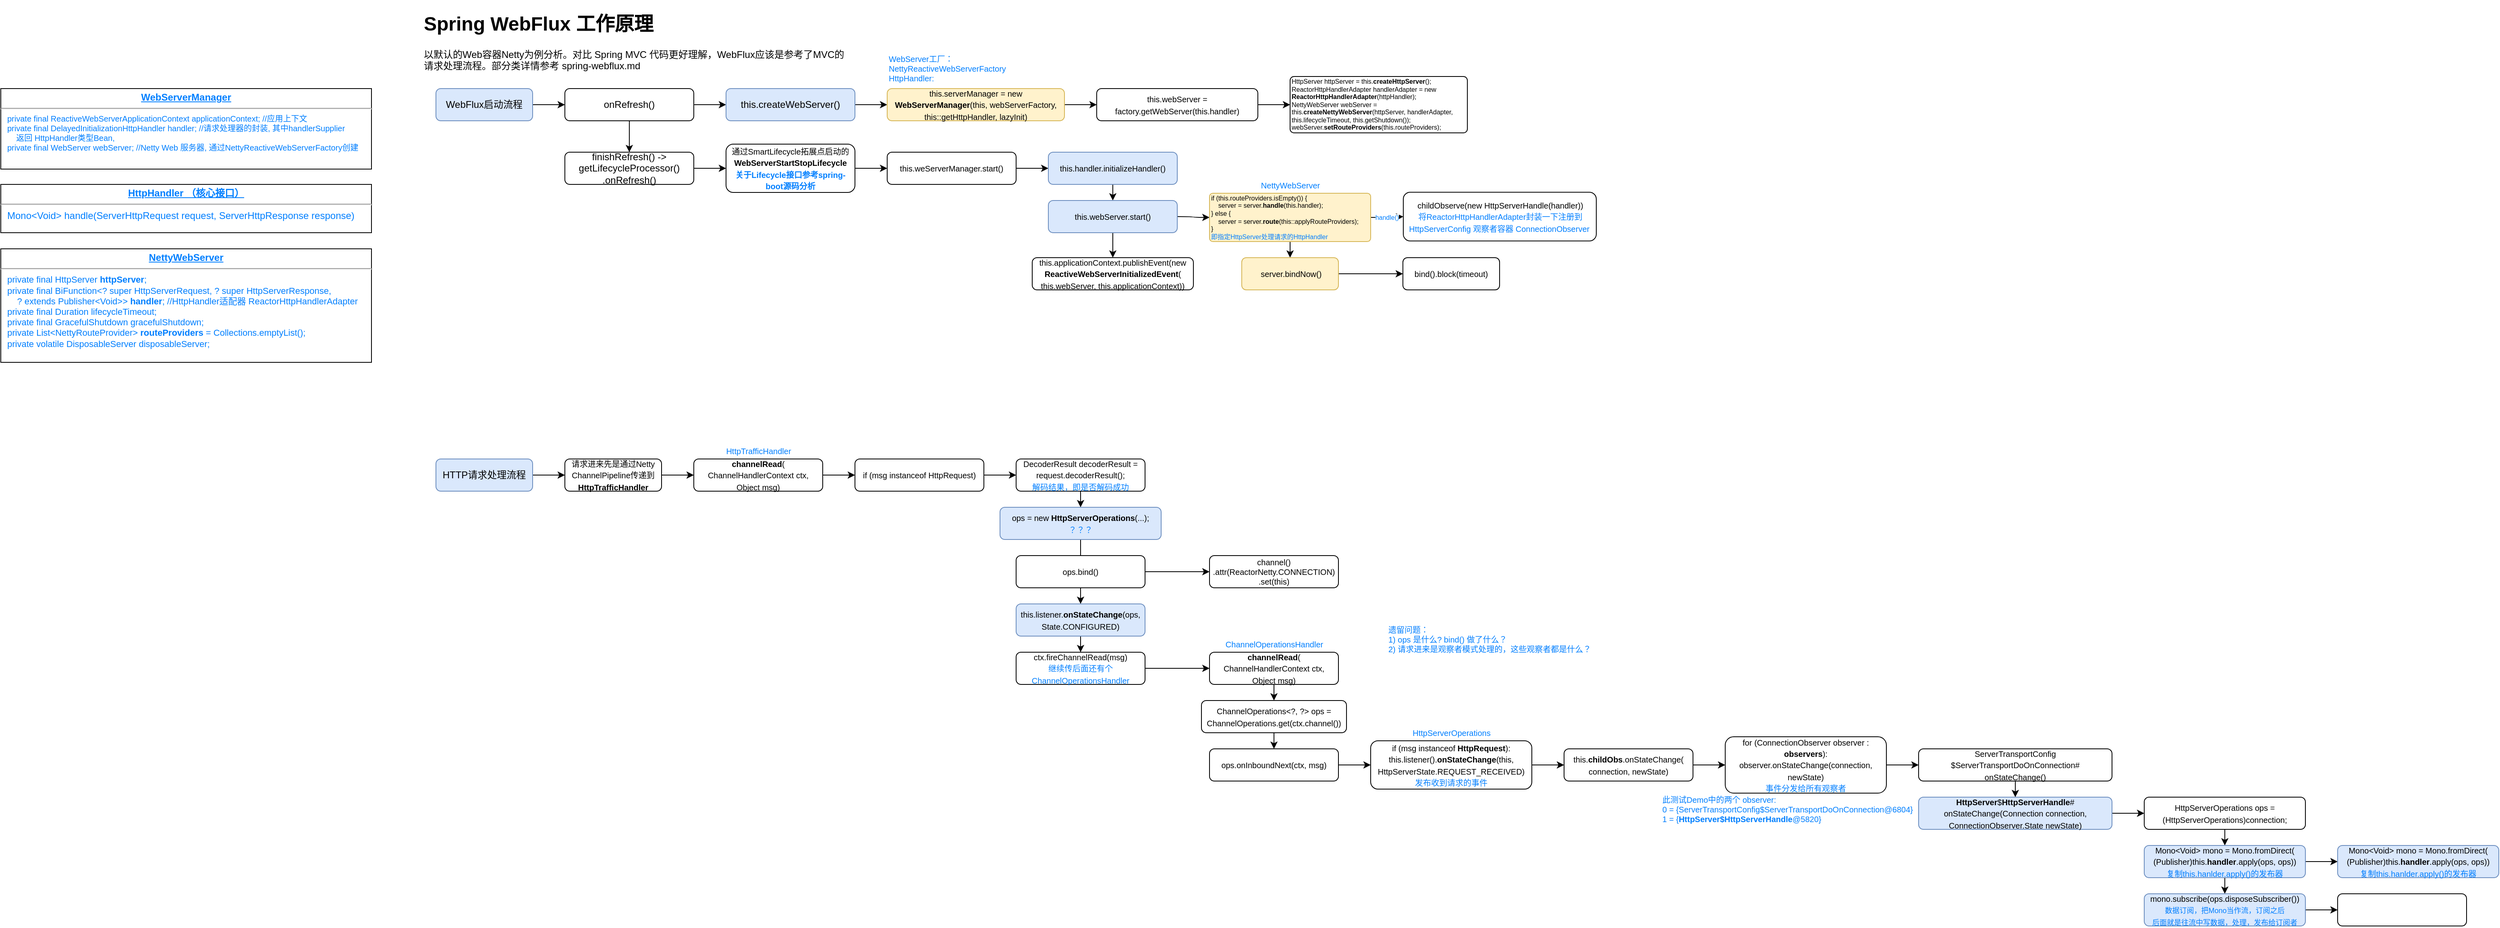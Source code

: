 <mxfile version="16.1.2" type="device"><diagram id="iSWdhjoEdZ9vD-kwwMz-" name="第 1 页"><mxGraphModel dx="2047" dy="766" grid="1" gridSize="10" guides="1" tooltips="1" connect="1" arrows="1" fold="1" page="1" pageScale="1" pageWidth="827" pageHeight="1169" math="0" shadow="0"><root><mxCell id="0"/><mxCell id="1" parent="0"/><mxCell id="vMggFInSj8QK2eP6reTc-1" value="&lt;h1&gt;Spring WebFlux 工作原理&lt;/h1&gt;&lt;p&gt;以默认的Web容器Netty为例分析。对比 Spring MVC 代码更好理解，WebFlux应该是参考了MVC的请求处理流程。部分类详情参考 spring-webflux.md&lt;/p&gt;" style="text;html=1;strokeColor=none;fillColor=none;spacing=5;spacingTop=-20;whiteSpace=wrap;overflow=hidden;rounded=0;" vertex="1" parent="1"><mxGeometry x="20" y="20" width="540" height="80" as="geometry"/></mxCell><mxCell id="vMggFInSj8QK2eP6reTc-5" value="" style="edgeStyle=orthogonalEdgeStyle;rounded=0;orthogonalLoop=1;jettySize=auto;html=1;" edge="1" parent="1" source="vMggFInSj8QK2eP6reTc-2" target="vMggFInSj8QK2eP6reTc-4"><mxGeometry relative="1" as="geometry"/></mxCell><mxCell id="vMggFInSj8QK2eP6reTc-2" value="HTTP请求处理流程" style="rounded=1;whiteSpace=wrap;html=1;fillColor=#dae8fc;strokeColor=#6c8ebf;" vertex="1" parent="1"><mxGeometry x="40" y="580" width="120" height="40" as="geometry"/></mxCell><mxCell id="vMggFInSj8QK2eP6reTc-69" value="" style="edgeStyle=orthogonalEdgeStyle;curved=1;rounded=0;orthogonalLoop=1;jettySize=auto;html=1;fontSize=10;fontColor=#007FFF;" edge="1" parent="1" source="vMggFInSj8QK2eP6reTc-3" target="vMggFInSj8QK2eP6reTc-68"><mxGeometry relative="1" as="geometry"/></mxCell><mxCell id="vMggFInSj8QK2eP6reTc-3" value="WebFlux启动流程" style="rounded=1;whiteSpace=wrap;html=1;fillColor=#dae8fc;strokeColor=#6c8ebf;" vertex="1" parent="1"><mxGeometry x="40" y="120" width="120" height="40" as="geometry"/></mxCell><mxCell id="vMggFInSj8QK2eP6reTc-7" value="" style="edgeStyle=orthogonalEdgeStyle;rounded=0;orthogonalLoop=1;jettySize=auto;html=1;fontSize=10;curved=1;" edge="1" parent="1" source="vMggFInSj8QK2eP6reTc-4" target="vMggFInSj8QK2eP6reTc-6"><mxGeometry relative="1" as="geometry"/></mxCell><mxCell id="vMggFInSj8QK2eP6reTc-4" value="&lt;font style=&quot;font-size: 10px&quot;&gt;&lt;span&gt;请求进来先是通过Netty ChannelPipeline传递到&lt;/span&gt;&lt;br&gt;&lt;span&gt;&lt;b&gt;HttpTrafficHandler&lt;/b&gt;&lt;/span&gt;&lt;br&gt;&lt;/font&gt;" style="rounded=1;whiteSpace=wrap;html=1;" vertex="1" parent="1"><mxGeometry x="200" y="580" width="120" height="40" as="geometry"/></mxCell><mxCell id="vMggFInSj8QK2eP6reTc-10" value="" style="edgeStyle=orthogonalEdgeStyle;rounded=0;orthogonalLoop=1;jettySize=auto;html=1;fontSize=10;fontColor=#007FFF;curved=1;" edge="1" parent="1" source="vMggFInSj8QK2eP6reTc-6" target="vMggFInSj8QK2eP6reTc-9"><mxGeometry relative="1" as="geometry"/></mxCell><mxCell id="vMggFInSj8QK2eP6reTc-6" value="&lt;font&gt;&lt;span style=&quot;font-size: 10px&quot;&gt;&lt;b&gt;channelRead&lt;/b&gt;(&lt;br&gt;ChannelHandlerContext ctx, &lt;br&gt;Object msg)&lt;/span&gt;&lt;br&gt;&lt;/font&gt;" style="rounded=1;whiteSpace=wrap;html=1;" vertex="1" parent="1"><mxGeometry x="360" y="580" width="160" height="40" as="geometry"/></mxCell><mxCell id="vMggFInSj8QK2eP6reTc-8" value="&lt;font color=&quot;#007fff&quot;&gt;HttpTrafficHandler&lt;/font&gt;" style="text;html=1;align=center;verticalAlign=middle;resizable=0;points=[];autosize=1;strokeColor=none;fillColor=none;fontSize=10;" vertex="1" parent="1"><mxGeometry x="390" y="560" width="100" height="20" as="geometry"/></mxCell><mxCell id="vMggFInSj8QK2eP6reTc-12" value="" style="edgeStyle=orthogonalEdgeStyle;rounded=0;orthogonalLoop=1;jettySize=auto;html=1;fontSize=10;fontColor=#007FFF;curved=1;" edge="1" parent="1" source="vMggFInSj8QK2eP6reTc-9" target="vMggFInSj8QK2eP6reTc-11"><mxGeometry relative="1" as="geometry"/></mxCell><mxCell id="vMggFInSj8QK2eP6reTc-9" value="&lt;font&gt;&lt;span style=&quot;font-size: 10px&quot;&gt;if (msg instanceof HttpRequest)&lt;/span&gt;&lt;br&gt;&lt;/font&gt;" style="rounded=1;whiteSpace=wrap;html=1;" vertex="1" parent="1"><mxGeometry x="560" y="580" width="160" height="40" as="geometry"/></mxCell><mxCell id="vMggFInSj8QK2eP6reTc-14" value="" style="edgeStyle=orthogonalEdgeStyle;curved=1;rounded=0;orthogonalLoop=1;jettySize=auto;html=1;fontSize=10;fontColor=#007FFF;" edge="1" parent="1" source="vMggFInSj8QK2eP6reTc-11" target="vMggFInSj8QK2eP6reTc-13"><mxGeometry relative="1" as="geometry"/></mxCell><mxCell id="vMggFInSj8QK2eP6reTc-11" value="&lt;font&gt;&lt;span style=&quot;font-size: 10px&quot;&gt;DecoderResult decoderResult = request.decoderResult();&lt;br&gt;&lt;/span&gt;&lt;font style=&quot;font-size: 10px&quot; color=&quot;#007fff&quot;&gt;解码结果，即是否解码成功&lt;/font&gt;&lt;br&gt;&lt;/font&gt;" style="rounded=1;whiteSpace=wrap;html=1;" vertex="1" parent="1"><mxGeometry x="760" y="580" width="160" height="40" as="geometry"/></mxCell><mxCell id="vMggFInSj8QK2eP6reTc-16" value="" style="edgeStyle=orthogonalEdgeStyle;curved=1;rounded=0;orthogonalLoop=1;jettySize=auto;html=1;fontSize=10;fontColor=#007FFF;" edge="1" parent="1" source="vMggFInSj8QK2eP6reTc-13" target="vMggFInSj8QK2eP6reTc-15"><mxGeometry relative="1" as="geometry"/></mxCell><mxCell id="vMggFInSj8QK2eP6reTc-13" value="&lt;font style=&quot;font-size: 10px&quot;&gt;&lt;span&gt;ops = new &lt;b&gt;HttpServerOperations&lt;/b&gt;(...);&lt;/span&gt;&lt;span&gt;&lt;br&gt;&lt;/span&gt;&lt;font color=&quot;#007fff&quot; style=&quot;font-size: 10px&quot;&gt;？？？&lt;/font&gt;&lt;br&gt;&lt;/font&gt;" style="rounded=1;whiteSpace=wrap;html=1;fillColor=#dae8fc;strokeColor=#6c8ebf;" vertex="1" parent="1"><mxGeometry x="740" y="640" width="200" height="40" as="geometry"/></mxCell><mxCell id="vMggFInSj8QK2eP6reTc-18" value="" style="edgeStyle=orthogonalEdgeStyle;curved=1;rounded=0;orthogonalLoop=1;jettySize=auto;html=1;fontSize=10;fontColor=#007FFF;" edge="1" parent="1" source="vMggFInSj8QK2eP6reTc-15" target="vMggFInSj8QK2eP6reTc-17"><mxGeometry relative="1" as="geometry"/></mxCell><mxCell id="vMggFInSj8QK2eP6reTc-15" value="&lt;font&gt;&lt;span style=&quot;font-size: 10px&quot;&gt;this.listener.&lt;b&gt;onStateChange&lt;/b&gt;(ops, State.CONFIGURED)&lt;/span&gt;&lt;br&gt;&lt;/font&gt;" style="rounded=1;whiteSpace=wrap;html=1;fillColor=#dae8fc;strokeColor=#6c8ebf;" vertex="1" parent="1"><mxGeometry x="760" y="760" width="160" height="40" as="geometry"/></mxCell><mxCell id="vMggFInSj8QK2eP6reTc-20" value="" style="edgeStyle=orthogonalEdgeStyle;curved=1;rounded=0;orthogonalLoop=1;jettySize=auto;html=1;fontSize=10;fontColor=#007FFF;" edge="1" parent="1" source="vMggFInSj8QK2eP6reTc-17" target="vMggFInSj8QK2eP6reTc-19"><mxGeometry relative="1" as="geometry"><Array as="points"><mxPoint x="990" y="840"/><mxPoint x="990" y="840"/></Array></mxGeometry></mxCell><mxCell id="vMggFInSj8QK2eP6reTc-17" value="&lt;font&gt;&lt;span style=&quot;font-size: 10px&quot;&gt;ctx.fireChannelRead(msg)&lt;br&gt;&lt;/span&gt;&lt;font style=&quot;font-size: 10px&quot; color=&quot;#007fff&quot;&gt;继续传后面还有个ChannelOperationsHandler&lt;/font&gt;&lt;br&gt;&lt;/font&gt;" style="rounded=1;whiteSpace=wrap;html=1;" vertex="1" parent="1"><mxGeometry x="760" y="820" width="160" height="40" as="geometry"/></mxCell><mxCell id="vMggFInSj8QK2eP6reTc-23" value="" style="edgeStyle=orthogonalEdgeStyle;curved=1;rounded=0;orthogonalLoop=1;jettySize=auto;html=1;fontSize=10;fontColor=#007FFF;" edge="1" parent="1" source="vMggFInSj8QK2eP6reTc-19" target="vMggFInSj8QK2eP6reTc-22"><mxGeometry relative="1" as="geometry"/></mxCell><mxCell id="vMggFInSj8QK2eP6reTc-19" value="&lt;font&gt;&lt;font style=&quot;font-size: 10px&quot;&gt;&lt;b&gt;channelRead&lt;/b&gt;(&lt;br&gt;ChannelHandlerContext ctx, &lt;br&gt;Object msg)&lt;/font&gt;&lt;br&gt;&lt;/font&gt;" style="rounded=1;whiteSpace=wrap;html=1;" vertex="1" parent="1"><mxGeometry x="1000" y="820" width="160" height="40" as="geometry"/></mxCell><mxCell id="vMggFInSj8QK2eP6reTc-21" value="&lt;span&gt;ChannelOperationsHandler&lt;/span&gt;" style="text;html=1;align=center;verticalAlign=middle;resizable=0;points=[];autosize=1;strokeColor=none;fillColor=none;fontSize=10;fontColor=#007FFF;" vertex="1" parent="1"><mxGeometry x="1010" y="800" width="140" height="20" as="geometry"/></mxCell><mxCell id="vMggFInSj8QK2eP6reTc-25" value="" style="edgeStyle=orthogonalEdgeStyle;curved=1;rounded=0;orthogonalLoop=1;jettySize=auto;html=1;fontSize=10;fontColor=#007FFF;" edge="1" parent="1" source="vMggFInSj8QK2eP6reTc-22" target="vMggFInSj8QK2eP6reTc-24"><mxGeometry relative="1" as="geometry"/></mxCell><mxCell id="vMggFInSj8QK2eP6reTc-22" value="&lt;font&gt;&lt;span style=&quot;font-size: 10px&quot;&gt;ChannelOperations&amp;lt;?, ?&amp;gt; ops = ChannelOperations.get(ctx.channel())&lt;/span&gt;&lt;br&gt;&lt;/font&gt;" style="rounded=1;whiteSpace=wrap;html=1;" vertex="1" parent="1"><mxGeometry x="990" y="880" width="180" height="40" as="geometry"/></mxCell><mxCell id="vMggFInSj8QK2eP6reTc-27" value="" style="edgeStyle=orthogonalEdgeStyle;curved=1;rounded=0;orthogonalLoop=1;jettySize=auto;html=1;fontSize=10;fontColor=#007FFF;" edge="1" parent="1" source="vMggFInSj8QK2eP6reTc-24" target="vMggFInSj8QK2eP6reTc-26"><mxGeometry relative="1" as="geometry"/></mxCell><mxCell id="vMggFInSj8QK2eP6reTc-24" value="&lt;font&gt;&lt;span style=&quot;font-size: 10px&quot;&gt;ops.onInboundNext(ctx, msg)&lt;/span&gt;&lt;br&gt;&lt;/font&gt;" style="rounded=1;whiteSpace=wrap;html=1;" vertex="1" parent="1"><mxGeometry x="1000" y="940" width="160" height="40" as="geometry"/></mxCell><mxCell id="vMggFInSj8QK2eP6reTc-30" value="" style="edgeStyle=orthogonalEdgeStyle;curved=1;rounded=0;orthogonalLoop=1;jettySize=auto;html=1;fontSize=10;fontColor=#007FFF;" edge="1" parent="1" source="vMggFInSj8QK2eP6reTc-26" target="vMggFInSj8QK2eP6reTc-29"><mxGeometry relative="1" as="geometry"/></mxCell><mxCell id="vMggFInSj8QK2eP6reTc-26" value="&lt;font style=&quot;font-size: 10px&quot;&gt;if (msg instanceof &lt;b&gt;HttpRequest&lt;/b&gt;):&lt;br&gt;this.listener().&lt;b&gt;onStateChange&lt;/b&gt;(this, HttpServerState.REQUEST_RECEIVED)&lt;br&gt;&lt;font color=&quot;#007fff&quot;&gt;发布收到请求的事件&lt;/font&gt;&lt;br&gt;&lt;/font&gt;" style="rounded=1;whiteSpace=wrap;html=1;" vertex="1" parent="1"><mxGeometry x="1200" y="930" width="200" height="60" as="geometry"/></mxCell><mxCell id="vMggFInSj8QK2eP6reTc-28" value="HttpServerOperations" style="text;html=1;align=center;verticalAlign=middle;resizable=0;points=[];autosize=1;strokeColor=none;fillColor=none;fontSize=10;fontColor=#007FFF;" vertex="1" parent="1"><mxGeometry x="1245" y="910" width="110" height="20" as="geometry"/></mxCell><mxCell id="vMggFInSj8QK2eP6reTc-32" value="" style="edgeStyle=orthogonalEdgeStyle;curved=1;rounded=0;orthogonalLoop=1;jettySize=auto;html=1;fontSize=10;fontColor=#007FFF;" edge="1" parent="1" source="vMggFInSj8QK2eP6reTc-29" target="vMggFInSj8QK2eP6reTc-31"><mxGeometry relative="1" as="geometry"/></mxCell><mxCell id="vMggFInSj8QK2eP6reTc-29" value="&lt;font&gt;&lt;span style=&quot;font-size: 10px&quot;&gt;this.&lt;b&gt;childObs&lt;/b&gt;.onStateChange(&lt;br&gt;connection, newState)&lt;/span&gt;&lt;br&gt;&lt;/font&gt;" style="rounded=1;whiteSpace=wrap;html=1;" vertex="1" parent="1"><mxGeometry x="1440" y="940" width="160" height="40" as="geometry"/></mxCell><mxCell id="vMggFInSj8QK2eP6reTc-39" value="" style="edgeStyle=orthogonalEdgeStyle;curved=1;rounded=0;orthogonalLoop=1;jettySize=auto;html=1;fontSize=10;fontColor=#007FFF;" edge="1" parent="1" source="vMggFInSj8QK2eP6reTc-31" target="vMggFInSj8QK2eP6reTc-38"><mxGeometry relative="1" as="geometry"/></mxCell><mxCell id="vMggFInSj8QK2eP6reTc-31" value="&lt;font style=&quot;font-size: 10px&quot;&gt;for (ConnectionObserver observer : &lt;b&gt;observers&lt;/b&gt;):&lt;br&gt;observer.onStateChange(connection, newState)&lt;br&gt;&lt;font color=&quot;#007fff&quot;&gt;事件分发给所有观察者&lt;/font&gt;&lt;br&gt;&lt;/font&gt;" style="rounded=1;whiteSpace=wrap;html=1;" vertex="1" parent="1"><mxGeometry x="1640" y="925" width="200" height="70" as="geometry"/></mxCell><mxCell id="vMggFInSj8QK2eP6reTc-33" value="遗留问题：&lt;br&gt;1) ops 是什么? bind() 做了什么？&lt;br&gt;2) 请求进来是观察者模式处理的，这些观察者都是什么？" style="text;html=1;strokeColor=none;fillColor=none;align=left;verticalAlign=top;whiteSpace=wrap;rounded=0;fontSize=10;fontColor=#007FFF;" vertex="1" parent="1"><mxGeometry x="1220" y="780" width="280" height="80" as="geometry"/></mxCell><mxCell id="vMggFInSj8QK2eP6reTc-36" value="&lt;div&gt;此测试Demo中的两个 observer:&lt;br&gt;0 = {ServerTransportConfig$ServerTransportDoOnConnection@6804}&amp;nbsp;&lt;/div&gt;&lt;div&gt;1 = {&lt;b&gt;HttpServer$HttpServerHandle&lt;/b&gt;@5820}&amp;nbsp;&lt;/div&gt;" style="text;html=1;align=left;verticalAlign=middle;resizable=0;points=[];autosize=1;strokeColor=none;fillColor=none;fontSize=10;fontColor=#007FFF;" vertex="1" parent="1"><mxGeometry x="1560" y="995" width="330" height="40" as="geometry"/></mxCell><mxCell id="vMggFInSj8QK2eP6reTc-41" value="" style="edgeStyle=orthogonalEdgeStyle;curved=1;rounded=0;orthogonalLoop=1;jettySize=auto;html=1;fontSize=10;fontColor=#007FFF;" edge="1" parent="1" source="vMggFInSj8QK2eP6reTc-38" target="vMggFInSj8QK2eP6reTc-40"><mxGeometry relative="1" as="geometry"/></mxCell><mxCell id="vMggFInSj8QK2eP6reTc-38" value="&lt;font style=&quot;font-size: 10px&quot;&gt;&lt;span&gt;ServerTransportConfig&lt;br&gt;$ServerTransportDoOnConnection#&lt;br&gt;&lt;/span&gt;onStateChange()&lt;br&gt;&lt;/font&gt;" style="rounded=1;whiteSpace=wrap;html=1;" vertex="1" parent="1"><mxGeometry x="1880" y="940" width="240" height="40" as="geometry"/></mxCell><mxCell id="vMggFInSj8QK2eP6reTc-43" value="" style="edgeStyle=orthogonalEdgeStyle;curved=1;rounded=0;orthogonalLoop=1;jettySize=auto;html=1;fontSize=10;fontColor=#007FFF;" edge="1" parent="1" source="vMggFInSj8QK2eP6reTc-40" target="vMggFInSj8QK2eP6reTc-42"><mxGeometry relative="1" as="geometry"/></mxCell><mxCell id="vMggFInSj8QK2eP6reTc-40" value="&lt;font style=&quot;font-size: 10px&quot;&gt;&lt;b&gt;HttpServer&lt;/b&gt;$&lt;b&gt;HttpServerHandle&lt;/b&gt;#&lt;br&gt;onStateChange(Connection connection, ConnectionObserver.State newState)&lt;br&gt;&lt;/font&gt;" style="rounded=1;whiteSpace=wrap;html=1;fillColor=#dae8fc;strokeColor=#6c8ebf;" vertex="1" parent="1"><mxGeometry x="1880" y="1000" width="240" height="40" as="geometry"/></mxCell><mxCell id="vMggFInSj8QK2eP6reTc-45" value="" style="edgeStyle=orthogonalEdgeStyle;curved=1;rounded=0;orthogonalLoop=1;jettySize=auto;html=1;fontSize=10;fontColor=#007FFF;" edge="1" parent="1" source="vMggFInSj8QK2eP6reTc-42" target="vMggFInSj8QK2eP6reTc-44"><mxGeometry relative="1" as="geometry"/></mxCell><mxCell id="vMggFInSj8QK2eP6reTc-42" value="&lt;font&gt;&lt;span style=&quot;font-size: 10px&quot;&gt;HttpServerOperations ops = (HttpServerOperations)connection;&lt;/span&gt;&lt;br&gt;&lt;/font&gt;" style="rounded=1;whiteSpace=wrap;html=1;" vertex="1" parent="1"><mxGeometry x="2160" y="1000" width="200" height="40" as="geometry"/></mxCell><mxCell id="vMggFInSj8QK2eP6reTc-47" value="" style="edgeStyle=orthogonalEdgeStyle;curved=1;rounded=0;orthogonalLoop=1;jettySize=auto;html=1;fontSize=10;fontColor=#007FFF;" edge="1" parent="1" source="vMggFInSj8QK2eP6reTc-44" target="vMggFInSj8QK2eP6reTc-46"><mxGeometry relative="1" as="geometry"/></mxCell><mxCell id="vMggFInSj8QK2eP6reTc-55" value="" style="edgeStyle=orthogonalEdgeStyle;curved=1;rounded=0;orthogonalLoop=1;jettySize=auto;html=1;fontSize=10;fontColor=#007FFF;" edge="1" parent="1" source="vMggFInSj8QK2eP6reTc-44" target="vMggFInSj8QK2eP6reTc-54"><mxGeometry relative="1" as="geometry"/></mxCell><mxCell id="vMggFInSj8QK2eP6reTc-44" value="&lt;font&gt;&lt;span style=&quot;font-size: 10px&quot;&gt;Mono&amp;lt;Void&amp;gt; mono = Mono.fromDirect(&lt;br&gt;(Publisher)this.&lt;b&gt;handler&lt;/b&gt;.apply(ops, ops))&lt;br&gt;&lt;/span&gt;&lt;font style=&quot;font-size: 10px&quot; color=&quot;#007fff&quot;&gt;复制this.hanlder.apply()的发布器&lt;/font&gt;&lt;br&gt;&lt;/font&gt;" style="rounded=1;whiteSpace=wrap;html=1;fillColor=#dae8fc;strokeColor=#6c8ebf;" vertex="1" parent="1"><mxGeometry x="2160" y="1060" width="200" height="40" as="geometry"/></mxCell><mxCell id="vMggFInSj8QK2eP6reTc-49" value="" style="edgeStyle=orthogonalEdgeStyle;curved=1;rounded=0;orthogonalLoop=1;jettySize=auto;html=1;fontSize=9;fontColor=#007FFF;" edge="1" parent="1" source="vMggFInSj8QK2eP6reTc-46" target="vMggFInSj8QK2eP6reTc-48"><mxGeometry relative="1" as="geometry"/></mxCell><mxCell id="vMggFInSj8QK2eP6reTc-46" value="&lt;font style=&quot;font-size: 9px&quot;&gt;&lt;span style=&quot;font-size: 10px&quot;&gt;mono.subscribe(ops.disposeSubscriber())&lt;br&gt;&lt;/span&gt;&lt;font style=&quot;font-size: 9px&quot; color=&quot;#007fff&quot;&gt;数据订阅，把Mono当作流，订阅之后&lt;br&gt;后面就是往流中写数据，处理，发布给订阅者&lt;/font&gt;&lt;br&gt;&lt;/font&gt;" style="rounded=1;whiteSpace=wrap;html=1;fillColor=#dae8fc;strokeColor=#6c8ebf;" vertex="1" parent="1"><mxGeometry x="2160" y="1120" width="200" height="40" as="geometry"/></mxCell><mxCell id="vMggFInSj8QK2eP6reTc-48" value="&lt;font style=&quot;font-size: 9px&quot;&gt;&lt;br&gt;&lt;/font&gt;" style="rounded=1;whiteSpace=wrap;html=1;" vertex="1" parent="1"><mxGeometry x="2400" y="1120" width="160" height="40" as="geometry"/></mxCell><mxCell id="vMggFInSj8QK2eP6reTc-53" value="" style="edgeStyle=orthogonalEdgeStyle;curved=1;rounded=0;orthogonalLoop=1;jettySize=auto;html=1;fontSize=10;fontColor=#007FFF;" edge="1" parent="1" source="vMggFInSj8QK2eP6reTc-50" target="vMggFInSj8QK2eP6reTc-52"><mxGeometry relative="1" as="geometry"/></mxCell><mxCell id="vMggFInSj8QK2eP6reTc-50" value="&lt;font&gt;&lt;span style=&quot;font-size: 10px&quot;&gt;ops.bind()&lt;/span&gt;&lt;br&gt;&lt;/font&gt;" style="rounded=1;whiteSpace=wrap;html=1;" vertex="1" parent="1"><mxGeometry x="760" y="700" width="160" height="40" as="geometry"/></mxCell><mxCell id="vMggFInSj8QK2eP6reTc-52" value="&lt;font style=&quot;font-size: 10px&quot;&gt;&lt;div&gt;channel()&lt;br&gt;.attr(ReactorNetty.CONNECTION)&lt;/div&gt;&lt;div&gt;.set(this)&lt;/div&gt;&lt;/font&gt;" style="rounded=1;whiteSpace=wrap;html=1;" vertex="1" parent="1"><mxGeometry x="1000" y="700" width="160" height="40" as="geometry"/></mxCell><mxCell id="vMggFInSj8QK2eP6reTc-54" value="&lt;font&gt;&lt;span style=&quot;font-size: 10px&quot;&gt;Mono&amp;lt;Void&amp;gt; mono = Mono.fromDirect(&lt;br&gt;(Publisher)this.&lt;b&gt;handler&lt;/b&gt;.apply(ops, ops))&lt;br&gt;&lt;/span&gt;&lt;font style=&quot;font-size: 10px&quot; color=&quot;#007fff&quot;&gt;复制this.hanlder.apply()的发布器&lt;/font&gt;&lt;br&gt;&lt;/font&gt;" style="rounded=1;whiteSpace=wrap;html=1;fillColor=#dae8fc;strokeColor=#6c8ebf;" vertex="1" parent="1"><mxGeometry x="2400" y="1060" width="200" height="40" as="geometry"/></mxCell><mxCell id="vMggFInSj8QK2eP6reTc-57" value="&lt;p style=&quot;margin: 4px 0px 0px ; text-align: center&quot;&gt;&lt;b&gt;&lt;u&gt;WebServerManager&lt;/u&gt;&lt;/b&gt;&lt;br&gt;&lt;/p&gt;&lt;hr&gt;&lt;p style=&quot;margin: 0px 0px 0px 8px ; font-size: 10px&quot;&gt;&lt;font style=&quot;font-size: 10px&quot;&gt;private final ReactiveWebServerApplicationContext applicationContext; //应用上下文&lt;/font&gt;&lt;/p&gt;&lt;p style=&quot;margin: 0px 0px 0px 8px ; font-size: 10px&quot;&gt;&lt;font style=&quot;font-size: 10px&quot;&gt;private final DelayedInitializationHttpHandler handler; //请求处理器的封装, 其中handlerSupplier &lt;br&gt;&amp;nbsp; &amp;nbsp; 返回 HttpHandler类型Bean,&amp;nbsp;&lt;/font&gt;&lt;/p&gt;&lt;p style=&quot;margin: 0px 0px 0px 8px ; font-size: 10px&quot;&gt;&lt;font style=&quot;font-size: 10px&quot;&gt;private final WebServer webServer; //Netty Web 服务器, 通过NettyReactiveWebServerFactory创建&lt;/font&gt;&lt;/p&gt;" style="verticalAlign=top;align=left;overflow=fill;fontSize=12;fontFamily=Helvetica;html=1;fontColor=#007FFF;" vertex="1" parent="1"><mxGeometry x="-500" y="120" width="460" height="100" as="geometry"/></mxCell><mxCell id="vMggFInSj8QK2eP6reTc-61" value="" style="edgeStyle=orthogonalEdgeStyle;curved=1;rounded=0;orthogonalLoop=1;jettySize=auto;html=1;fontSize=10;fontColor=#007FFF;" edge="1" parent="1" source="vMggFInSj8QK2eP6reTc-58" target="vMggFInSj8QK2eP6reTc-60"><mxGeometry relative="1" as="geometry"/></mxCell><mxCell id="vMggFInSj8QK2eP6reTc-58" value="&lt;font style=&quot;font-size: 10px&quot;&gt;&lt;span style=&quot;font-size: 10px&quot;&gt;通过SmartLifecycle拓展点启动的&lt;/span&gt;&lt;br&gt;&lt;b style=&quot;font-size: 10px&quot;&gt;WebServerStartStopLifecycle&lt;/b&gt;&lt;br&gt;&lt;font color=&quot;#007fff&quot;&gt;&lt;b&gt;关于&lt;/b&gt;&lt;span&gt;&lt;b&gt;Lifecycle接口参考spring-boot源码分析&lt;/b&gt;&lt;/span&gt;&lt;/font&gt;&lt;br&gt;&lt;/font&gt;" style="rounded=1;whiteSpace=wrap;html=1;" vertex="1" parent="1"><mxGeometry x="400" y="189" width="160" height="60" as="geometry"/></mxCell><mxCell id="vMggFInSj8QK2eP6reTc-63" value="" style="edgeStyle=orthogonalEdgeStyle;curved=1;rounded=0;orthogonalLoop=1;jettySize=auto;html=1;fontSize=10;fontColor=#007FFF;" edge="1" parent="1" source="vMggFInSj8QK2eP6reTc-60" target="vMggFInSj8QK2eP6reTc-62"><mxGeometry relative="1" as="geometry"/></mxCell><mxCell id="vMggFInSj8QK2eP6reTc-60" value="&lt;font&gt;&lt;span style=&quot;font-size: 10px&quot;&gt;this.weServerManager.start()&lt;/span&gt;&lt;br&gt;&lt;/font&gt;" style="rounded=1;whiteSpace=wrap;html=1;" vertex="1" parent="1"><mxGeometry x="600" y="199" width="160" height="40" as="geometry"/></mxCell><mxCell id="vMggFInSj8QK2eP6reTc-65" value="" style="edgeStyle=orthogonalEdgeStyle;curved=1;rounded=0;orthogonalLoop=1;jettySize=auto;html=1;fontSize=10;fontColor=#007FFF;" edge="1" parent="1" source="vMggFInSj8QK2eP6reTc-62" target="vMggFInSj8QK2eP6reTc-64"><mxGeometry relative="1" as="geometry"/></mxCell><mxCell id="vMggFInSj8QK2eP6reTc-62" value="&lt;font&gt;&lt;span style=&quot;font-size: 10px&quot;&gt;this.handler.initializeHandler()&lt;/span&gt;&lt;br&gt;&lt;/font&gt;" style="rounded=1;whiteSpace=wrap;html=1;fillColor=#dae8fc;strokeColor=#6c8ebf;" vertex="1" parent="1"><mxGeometry x="800" y="199" width="160" height="40" as="geometry"/></mxCell><mxCell id="vMggFInSj8QK2eP6reTc-67" value="" style="edgeStyle=orthogonalEdgeStyle;curved=1;rounded=0;orthogonalLoop=1;jettySize=auto;html=1;fontSize=10;fontColor=#007FFF;" edge="1" parent="1" source="vMggFInSj8QK2eP6reTc-64" target="vMggFInSj8QK2eP6reTc-66"><mxGeometry relative="1" as="geometry"/></mxCell><mxCell id="vMggFInSj8QK2eP6reTc-90" value="" style="edgeStyle=orthogonalEdgeStyle;curved=1;rounded=0;orthogonalLoop=1;jettySize=auto;html=1;fontSize=11;fontColor=#007FFF;" edge="1" parent="1" source="vMggFInSj8QK2eP6reTc-64" target="vMggFInSj8QK2eP6reTc-89"><mxGeometry relative="1" as="geometry"/></mxCell><mxCell id="vMggFInSj8QK2eP6reTc-64" value="&lt;font&gt;&lt;span style=&quot;font-size: 10px&quot;&gt;this.webServer.start()&lt;/span&gt;&lt;br&gt;&lt;/font&gt;" style="rounded=1;whiteSpace=wrap;html=1;fillColor=#dae8fc;strokeColor=#6c8ebf;" vertex="1" parent="1"><mxGeometry x="800" y="259" width="160" height="40" as="geometry"/></mxCell><mxCell id="vMggFInSj8QK2eP6reTc-66" value="&lt;font&gt;&lt;span style=&quot;font-size: 10px&quot;&gt;this.applicationContext.publishEvent(new &lt;b&gt;ReactiveWebServerInitializedEvent&lt;/b&gt;(&lt;br&gt;this.webServer, this.applicationContext))&lt;/span&gt;&lt;br&gt;&lt;/font&gt;" style="rounded=1;whiteSpace=wrap;html=1;" vertex="1" parent="1"><mxGeometry x="780" y="330" width="200" height="40" as="geometry"/></mxCell><mxCell id="vMggFInSj8QK2eP6reTc-72" style="edgeStyle=orthogonalEdgeStyle;curved=1;rounded=0;orthogonalLoop=1;jettySize=auto;html=1;exitX=1;exitY=0.5;exitDx=0;exitDy=0;entryX=0;entryY=0.5;entryDx=0;entryDy=0;fontSize=10;fontColor=#007FFF;" edge="1" parent="1" source="vMggFInSj8QK2eP6reTc-68" target="vMggFInSj8QK2eP6reTc-71"><mxGeometry relative="1" as="geometry"/></mxCell><mxCell id="vMggFInSj8QK2eP6reTc-87" value="" style="edgeStyle=orthogonalEdgeStyle;curved=1;rounded=0;orthogonalLoop=1;jettySize=auto;html=1;fontSize=11;fontColor=#007FFF;" edge="1" parent="1" source="vMggFInSj8QK2eP6reTc-68" target="vMggFInSj8QK2eP6reTc-86"><mxGeometry relative="1" as="geometry"/></mxCell><mxCell id="vMggFInSj8QK2eP6reTc-68" value="onRefresh()" style="rounded=1;whiteSpace=wrap;html=1;" vertex="1" parent="1"><mxGeometry x="200" y="120" width="160" height="40" as="geometry"/></mxCell><mxCell id="vMggFInSj8QK2eP6reTc-75" value="" style="edgeStyle=orthogonalEdgeStyle;curved=1;rounded=0;orthogonalLoop=1;jettySize=auto;html=1;fontSize=10;fontColor=#007FFF;" edge="1" parent="1" source="vMggFInSj8QK2eP6reTc-71" target="vMggFInSj8QK2eP6reTc-74"><mxGeometry relative="1" as="geometry"/></mxCell><mxCell id="vMggFInSj8QK2eP6reTc-71" value="this.createWebServer()" style="rounded=1;whiteSpace=wrap;html=1;fillColor=#dae8fc;strokeColor=#6c8ebf;" vertex="1" parent="1"><mxGeometry x="400" y="120" width="160" height="40" as="geometry"/></mxCell><mxCell id="vMggFInSj8QK2eP6reTc-82" value="" style="edgeStyle=orthogonalEdgeStyle;curved=1;rounded=0;orthogonalLoop=1;jettySize=auto;html=1;fontSize=10;fontColor=#007FFF;" edge="1" parent="1" source="vMggFInSj8QK2eP6reTc-74" target="vMggFInSj8QK2eP6reTc-81"><mxGeometry relative="1" as="geometry"/></mxCell><mxCell id="vMggFInSj8QK2eP6reTc-74" value="&lt;font style=&quot;font-size: 10px&quot;&gt;this.serverManager = new &lt;b&gt;WebServerManager&lt;/b&gt;(this, webServerFactory, this::getHttpHandler, lazyInit)&lt;/font&gt;" style="rounded=1;whiteSpace=wrap;html=1;fillColor=#fff2cc;strokeColor=#d6b656;" vertex="1" parent="1"><mxGeometry x="600" y="120" width="220" height="40" as="geometry"/></mxCell><mxCell id="vMggFInSj8QK2eP6reTc-79" value="WebServer工厂：NettyReactiveWebServerFactory&lt;br&gt;HttpHandler:&amp;nbsp;" style="text;html=1;strokeColor=none;fillColor=none;align=left;verticalAlign=middle;whiteSpace=wrap;rounded=0;fontSize=10;fontColor=#007FFF;" vertex="1" parent="1"><mxGeometry x="600" y="80" width="190" height="30" as="geometry"/></mxCell><mxCell id="vMggFInSj8QK2eP6reTc-80" value="&lt;p style=&quot;margin: 4px 0px 0px ; text-align: center&quot;&gt;&lt;b&gt;&lt;u&gt;HttpHandler （核心接口）&lt;/u&gt;&lt;/b&gt;&lt;br&gt;&lt;/p&gt;&lt;hr&gt;&lt;p style=&quot;margin: 0px ; margin-left: 8px&quot;&gt;Mono&amp;lt;Void&amp;gt; handle(ServerHttpRequest request, ServerHttpResponse response)&lt;br&gt;&lt;/p&gt;" style="verticalAlign=top;align=left;overflow=fill;fontSize=12;fontFamily=Helvetica;html=1;fontColor=#007FFF;" vertex="1" parent="1"><mxGeometry x="-500" y="239" width="460" height="60" as="geometry"/></mxCell><mxCell id="vMggFInSj8QK2eP6reTc-84" value="" style="edgeStyle=orthogonalEdgeStyle;curved=1;rounded=0;orthogonalLoop=1;jettySize=auto;html=1;fontSize=10;fontColor=#007FFF;" edge="1" parent="1" source="vMggFInSj8QK2eP6reTc-81" target="vMggFInSj8QK2eP6reTc-83"><mxGeometry relative="1" as="geometry"/></mxCell><mxCell id="vMggFInSj8QK2eP6reTc-81" value="&lt;span style=&quot;font-size: 10px&quot;&gt;this.webServer = factory.getWebServer(this.handler)&lt;/span&gt;" style="rounded=1;whiteSpace=wrap;html=1;" vertex="1" parent="1"><mxGeometry x="860" y="120" width="200" height="40" as="geometry"/></mxCell><mxCell id="vMggFInSj8QK2eP6reTc-83" value="&lt;div style=&quot;font-size: 8px&quot;&gt;&lt;font style=&quot;font-size: 8px&quot;&gt;HttpServer httpServer = this.&lt;b&gt;createHttpServer&lt;/b&gt;();&lt;/font&gt;&lt;/div&gt;&lt;div style=&quot;font-size: 8px&quot;&gt;&lt;font style=&quot;font-size: 8px&quot;&gt;ReactorHttpHandlerAdapter handlerAdapter = new &lt;b&gt;ReactorHttpHandlerAdapter&lt;/b&gt;(httpHandler);&lt;/font&gt;&lt;/div&gt;&lt;div style=&quot;font-size: 8px&quot;&gt;&lt;font style=&quot;font-size: 8px&quot;&gt;NettyWebServer webServer = this.&lt;b&gt;createNettyWebServer&lt;/b&gt;(httpServer, handlerAdapter, this.lifecycleTimeout, this.getShutdown());&lt;/font&gt;&lt;/div&gt;&lt;div style=&quot;font-size: 8px&quot;&gt;&lt;font style=&quot;font-size: 8px&quot;&gt;webServer.&lt;b&gt;setRouteProviders&lt;/b&gt;(this.routeProviders);&lt;/font&gt;&lt;/div&gt;" style="rounded=1;whiteSpace=wrap;html=1;align=left;arcSize=7;" vertex="1" parent="1"><mxGeometry x="1100" y="105" width="220" height="70" as="geometry"/></mxCell><mxCell id="vMggFInSj8QK2eP6reTc-85" value="&lt;p style=&quot;margin: 4px 0px 0px ; text-align: center&quot;&gt;&lt;b&gt;&lt;u&gt;NettyWebServer&lt;/u&gt;&lt;/b&gt;&lt;/p&gt;&lt;hr&gt;&lt;p style=&quot;margin: 0px 0px 0px 8px ; font-size: 11px&quot;&gt;&lt;font style=&quot;font-size: 11px&quot;&gt;private final HttpServer &lt;b&gt;httpServer&lt;/b&gt;;&lt;/font&gt;&lt;/p&gt;&lt;p style=&quot;margin: 0px 0px 0px 8px ; font-size: 11px&quot;&gt;&lt;font style=&quot;font-size: 11px&quot;&gt;private final BiFunction&amp;lt;? super HttpServerRequest, ? super HttpServerResponse, &lt;br&gt;&amp;nbsp; &amp;nbsp; ? extends Publisher&amp;lt;Void&amp;gt;&amp;gt; &lt;b&gt;handler&lt;/b&gt;; //HttpHandler适配器 ReactorHttpHandlerAdapter&lt;/font&gt;&lt;/p&gt;&lt;p style=&quot;margin: 0px 0px 0px 8px ; font-size: 11px&quot;&gt;&lt;font style=&quot;font-size: 11px&quot;&gt;private final Duration lifecycleTimeout;&lt;/font&gt;&lt;/p&gt;&lt;p style=&quot;margin: 0px 0px 0px 8px ; font-size: 11px&quot;&gt;&lt;font style=&quot;font-size: 11px&quot;&gt;private final GracefulShutdown gracefulShutdown;&lt;/font&gt;&lt;/p&gt;&lt;p style=&quot;margin: 0px 0px 0px 8px ; font-size: 11px&quot;&gt;&lt;font style=&quot;font-size: 11px&quot;&gt;private List&amp;lt;NettyRouteProvider&amp;gt; &lt;b&gt;routeProviders&lt;/b&gt; = Collections.emptyList();&lt;/font&gt;&lt;/p&gt;&lt;p style=&quot;margin: 0px 0px 0px 8px ; font-size: 11px&quot;&gt;&lt;font style=&quot;font-size: 11px&quot;&gt;private volatile DisposableServer disposableServer;&lt;/font&gt;&lt;/p&gt;" style="verticalAlign=top;align=left;overflow=fill;fontSize=12;fontFamily=Helvetica;html=1;fontColor=#007FFF;" vertex="1" parent="1"><mxGeometry x="-500" y="319" width="460" height="141" as="geometry"/></mxCell><mxCell id="vMggFInSj8QK2eP6reTc-88" style="edgeStyle=orthogonalEdgeStyle;curved=1;rounded=0;orthogonalLoop=1;jettySize=auto;html=1;exitX=1;exitY=0.5;exitDx=0;exitDy=0;entryX=0;entryY=0.5;entryDx=0;entryDy=0;fontSize=11;fontColor=#007FFF;" edge="1" parent="1" source="vMggFInSj8QK2eP6reTc-86" target="vMggFInSj8QK2eP6reTc-58"><mxGeometry relative="1" as="geometry"/></mxCell><mxCell id="vMggFInSj8QK2eP6reTc-86" value="finishRefresh() -&amp;gt;&lt;br&gt;getLifecycleProcessor()&lt;br&gt;.onRefresh()" style="rounded=1;whiteSpace=wrap;html=1;" vertex="1" parent="1"><mxGeometry x="200" y="199" width="160" height="40" as="geometry"/></mxCell><mxCell id="vMggFInSj8QK2eP6reTc-92" value="handle()" style="edgeStyle=orthogonalEdgeStyle;curved=1;rounded=0;orthogonalLoop=1;jettySize=auto;html=1;fontSize=8;fontColor=#007FFF;" edge="1" parent="1" source="vMggFInSj8QK2eP6reTc-89" target="vMggFInSj8QK2eP6reTc-91"><mxGeometry relative="1" as="geometry"/></mxCell><mxCell id="vMggFInSj8QK2eP6reTc-96" value="" style="edgeStyle=orthogonalEdgeStyle;curved=1;rounded=0;orthogonalLoop=1;jettySize=auto;html=1;fontSize=10;fontColor=#007FFF;" edge="1" parent="1" source="vMggFInSj8QK2eP6reTc-89" target="vMggFInSj8QK2eP6reTc-95"><mxGeometry relative="1" as="geometry"/></mxCell><mxCell id="vMggFInSj8QK2eP6reTc-89" value="&lt;font style=&quot;font-size: 8px&quot;&gt;&lt;div&gt;if (this.routeProviders.isEmpty()) {&lt;/div&gt;&lt;div&gt;&amp;nbsp; &amp;nbsp; server = server.&lt;b&gt;handle&lt;/b&gt;(this.handler);&lt;/div&gt;&lt;div&gt;} else {&lt;/div&gt;&lt;div&gt;&amp;nbsp; &amp;nbsp; server = server.&lt;b&gt;route&lt;/b&gt;(this::applyRouteProviders);&lt;/div&gt;&lt;div&gt;}&lt;br&gt;&lt;font color=&quot;#007fff&quot;&gt;即指定HttpServer处理请求的HttpHandler&lt;/font&gt;&lt;/div&gt;&lt;/font&gt;" style="rounded=1;whiteSpace=wrap;html=1;align=left;arcSize=7;fillColor=#fff2cc;strokeColor=#d6b656;" vertex="1" parent="1"><mxGeometry x="1000" y="250" width="200" height="60" as="geometry"/></mxCell><mxCell id="vMggFInSj8QK2eP6reTc-91" value="&lt;font&gt;&lt;font style=&quot;font-size: 10px&quot;&gt;childObserve(new HttpServerHandle(handler))&lt;br&gt;&lt;/font&gt;&lt;font style=&quot;font-size: 10px&quot; color=&quot;#007fff&quot;&gt;将ReactorHttpHandlerAdapter封装一下注册到 HttpServerConfig 观察者容器&lt;/font&gt;&lt;font color=&quot;#007fff&quot;&gt;&lt;span style=&quot;font-size: 10px&quot;&gt;&amp;nbsp;ConnectionObserver&amp;nbsp;&lt;/span&gt;&lt;/font&gt;&lt;br&gt;&lt;/font&gt;" style="rounded=1;whiteSpace=wrap;html=1;align=center;arcSize=14;" vertex="1" parent="1"><mxGeometry x="1240.5" y="248.75" width="239.5" height="60.5" as="geometry"/></mxCell><mxCell id="vMggFInSj8QK2eP6reTc-99" value="" style="edgeStyle=orthogonalEdgeStyle;curved=1;rounded=0;orthogonalLoop=1;jettySize=auto;html=1;fontSize=10;fontColor=#007FFF;" edge="1" parent="1" source="vMggFInSj8QK2eP6reTc-95" target="vMggFInSj8QK2eP6reTc-98"><mxGeometry relative="1" as="geometry"/></mxCell><mxCell id="vMggFInSj8QK2eP6reTc-95" value="&lt;font&gt;&lt;font style=&quot;font-size: 10px&quot;&gt;&amp;nbsp;server.bindNow()&lt;/font&gt;&lt;br&gt;&lt;/font&gt;" style="rounded=1;whiteSpace=wrap;html=1;align=center;arcSize=14;fillColor=#fff2cc;strokeColor=#d6b656;" vertex="1" parent="1"><mxGeometry x="1040" y="330" width="120" height="40" as="geometry"/></mxCell><mxCell id="vMggFInSj8QK2eP6reTc-97" value="NettyWebServer" style="text;html=1;align=center;verticalAlign=middle;resizable=0;points=[];autosize=1;strokeColor=none;fillColor=none;fontSize=10;fontColor=#007FFF;" vertex="1" parent="1"><mxGeometry x="1055" y="230" width="90" height="20" as="geometry"/></mxCell><mxCell id="vMggFInSj8QK2eP6reTc-98" value="&lt;font&gt;&lt;font style=&quot;font-size: 10px&quot;&gt;bind().block(timeout)&lt;/font&gt;&lt;br&gt;&lt;/font&gt;" style="rounded=1;whiteSpace=wrap;html=1;align=center;arcSize=14;" vertex="1" parent="1"><mxGeometry x="1240" y="330" width="120" height="40" as="geometry"/></mxCell></root></mxGraphModel></diagram></mxfile>